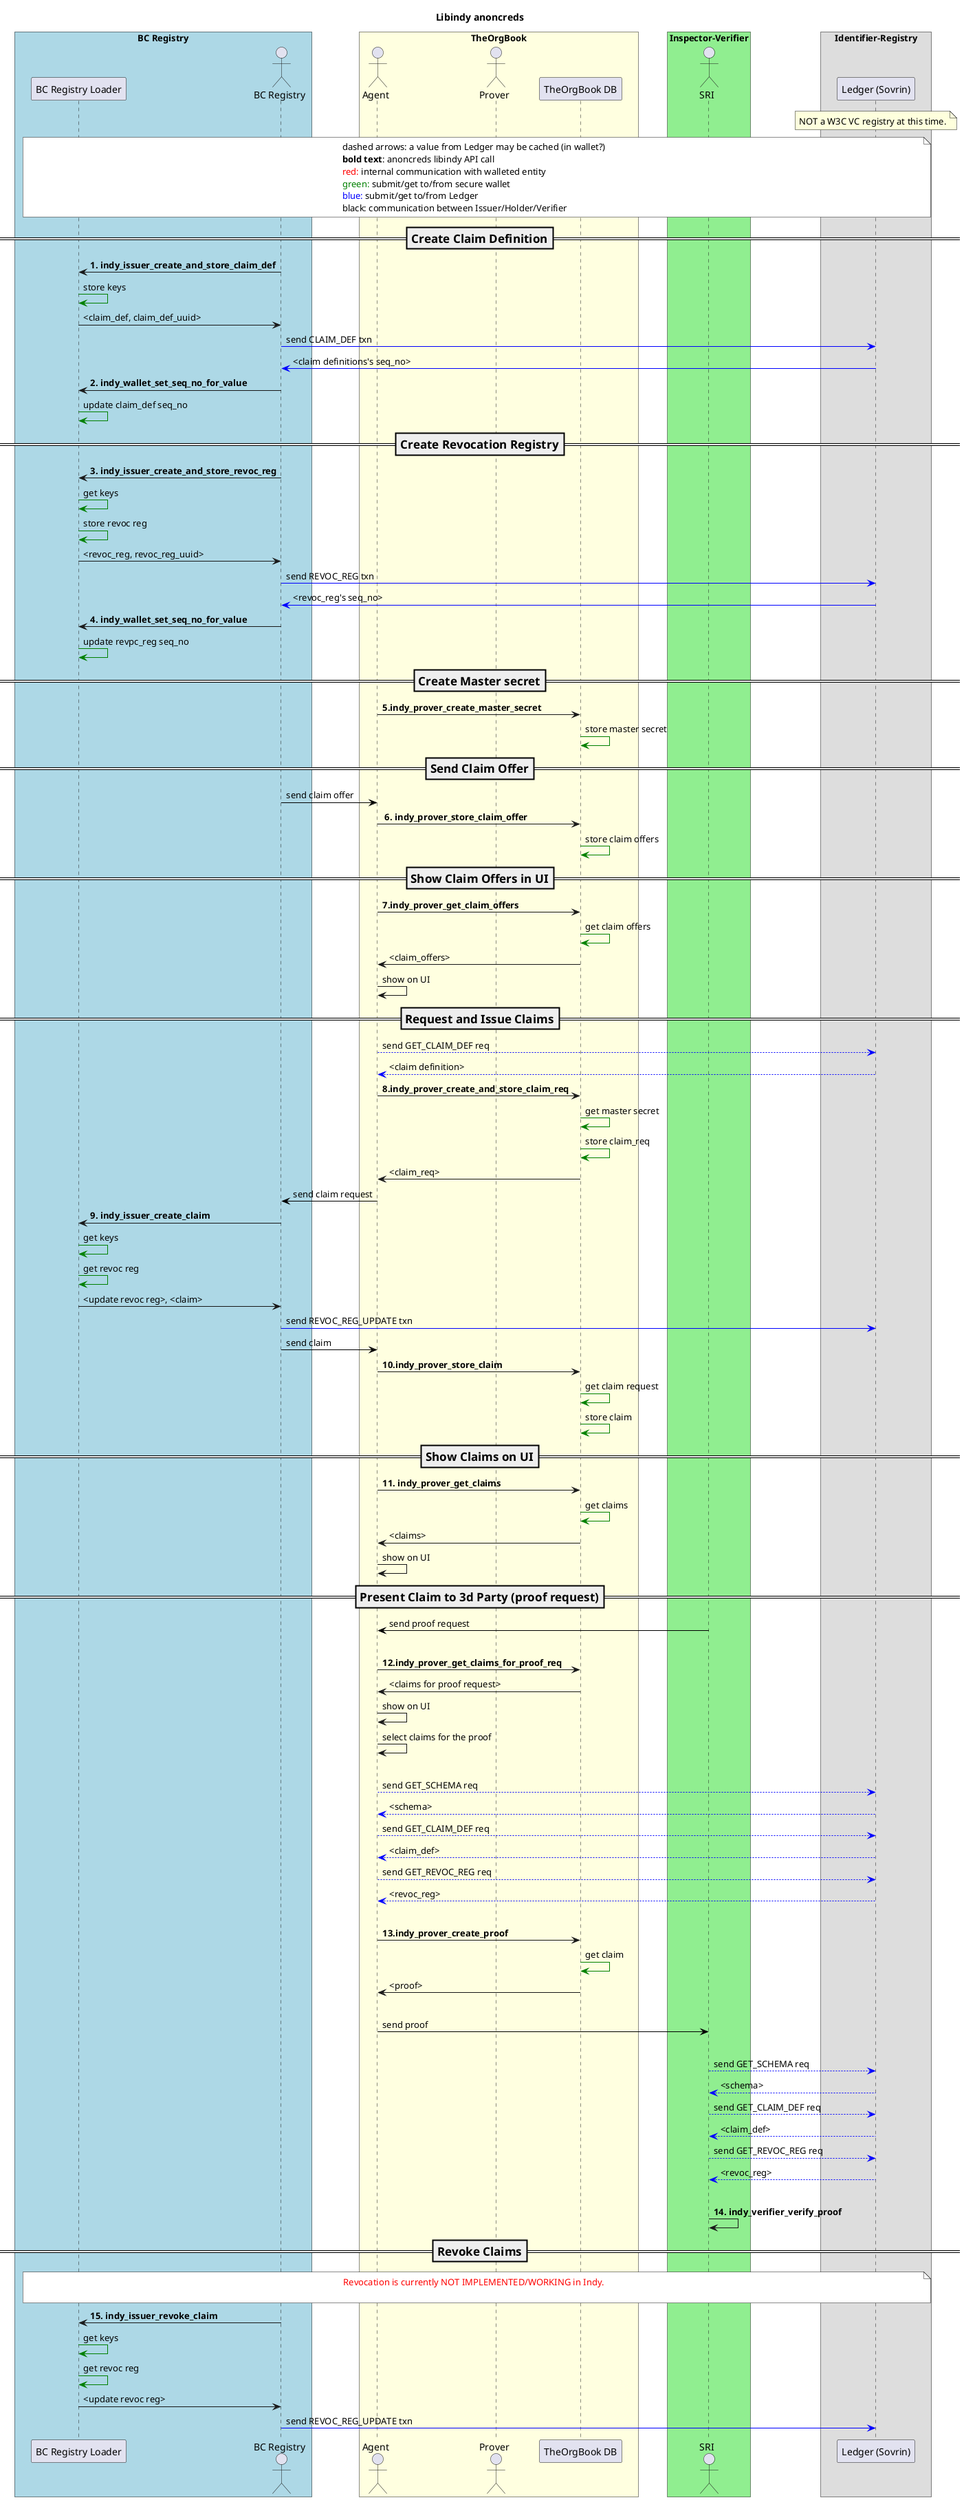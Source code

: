 @startuml
skinparam ParticipantPadding 20
skinparam BoxPadding 20

title Libindy anoncreds



box "BC Registry" #LightBlue
  participant "BC Registry Loader" as IW
  actor "BC Registry" as I
endbox



box "TheOrgBook" #LightYellow
  actor "Agent" as P
  actor "Prover" as Pr
  participant "TheOrgBook DB" as PW
endbox

box "Inspector-Verifier" #LightGreen
actor "SRI" as V
endbox

box "Identifier-Registry"
participant "Ledger (Sovrin)" as L
endbox

note over L
  NOT a W3C VC registry at this time.
endnote

note over IW, L #white
    dashed arrows: a value from Ledger may be cached (in wallet?)
    <b>bold text</b>: anoncreds libindy API call
    <font color=red>red:</font> internal communication with walleted entity
    <font color=green>green:</font> submit/get to/from secure wallet
    <font color=blue>blue:</font> submit/get to/from Ledger
    black: communication between Issuer/Holder/Verifier
endnote


=== Create Claim Definition ==
I -> IW: <b>1. indy_issuer_create_and_store_claim_def
IW -[#green]> IW: store keys
IW -> I: <claim_def, claim_def_uuid>

I-[#blue]>L: send CLAIM_DEF txn
L-[#blue]>I: <claim definitions's seq_no>

I -> IW: <b>2. indy_wallet_set_seq_no_for_value
IW -[#green]> IW: update claim_def seq_no

=== Create Revocation Registry ==

I -> IW: <b>3. indy_issuer_create_and_store_revoc_reg
IW -[#green]> IW: get keys
IW -[#green]> IW: store revoc reg
IW -> I: <revoc_reg, revoc_reg_uuid>

I-[#blue]>L: send REVOC_REG txn
L-[#blue]>I: <revoc_reg's seq_no>

I -> IW: <b>4. indy_wallet_set_seq_no_for_value
IW -[#green]> IW: update revpc_reg seq_no

=== Create Master secret ==

P -> PW: <b>5.indy_prover_create_master_secret
PW -[#green]> PW: store master secret

=== Send Claim Offer ==

I -[#black]> P: send claim offer
P -> PW: <b> 6. indy_prover_store_claim_offer
PW -[#green]> PW: store claim offers

=== Show Claim Offers in UI ==

P -> PW: <b>7.indy_prover_get_claim_offers
PW -[#green]> PW: get claim offers
PW -> P: <claim_offers>
P -> P: show on UI

=== Request and Issue Claims ==
P -[#blue]-> L: send GET_CLAIM_DEF req
L -[#blue]-> P: <claim definition>

P -> PW: <b>8.indy_prover_create_and_store_claim_req
PW -[#green]> PW: get master secret
PW -[#green]> PW: store claim_req
PW -> P: <claim_req>

P -[#black]> I: send claim request

I -> IW: <b>9. indy_issuer_create_claim
IW -[#green]> IW: get keys
IW -[#green]> IW: get revoc reg
IW -> I: <update revoc reg>, <claim>

I -[#blue]> L: send REVOC_REG_UPDATE txn
I -[#black]> P: send claim

P -> PW: <b>10.indy_prover_store_claim
PW -[#green]> PW: get claim request
PW -[#green]> PW: store claim


=== Show Claims on UI ==
P -> PW: <b>11. indy_prover_get_claims
PW -[#green]> PW: get claims
PW -> P: <claims>
P -> P: show on UI

=== Present Claim to 3d Party (proof request)==

V -[#black]> P: send proof request
|||
P -> PW: <b>12.indy_prover_get_claims_for_proof_req
PW -> P: <claims for proof request>
P -> P: show on UI
P -> P: select claims for the proof
|||
P -[#blue]-> L: send GET_SCHEMA req
L -[#blue]-> P: <schema>
P -[#blue]-> L: send GET_CLAIM_DEF req
L -[#blue]-> P: <claim_def>
P -[#blue]-> L: send GET_REVOC_REG req
L -[#blue]-> P: <revoc_reg>
|||
P -> PW: <b>13.indy_prover_create_proof
PW -[#green]> PW: get claim
PW -> P: <proof>
|||
P -[#black]> V: send proof
|||
V -[#blue]-> L: send GET_SCHEMA req
L -[#blue]-> V: <schema>
V -[#blue]-> L: send GET_CLAIM_DEF req
L -[#blue]-> V: <claim_def>
V -[#blue]-> L: send GET_REVOC_REG req
L -[#blue]-> V: <revoc_reg>
|||
V -> V: <b>14. indy_verifier_verify_proof

=== Revoke Claims ==
note over IW, L #white
    <font color=red>Revocation is currently NOT IMPLEMENTED/WORKING in Indy.</font>

endnote
I -> IW: <b>15. indy_issuer_revoke_claim
IW -[#green]> IW: get keys
IW -[#green]> IW: get revoc reg
IW -> I: <update revoc reg>
I -[#blue]> L: send REVOC_REG_UPDATE txn
@enduml